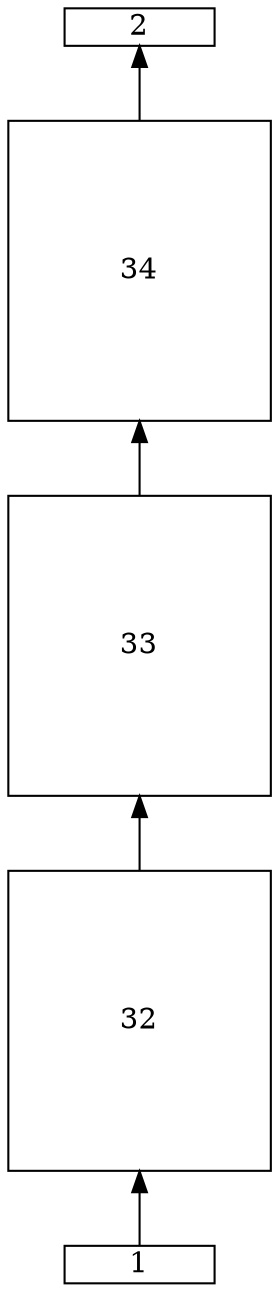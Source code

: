 digraph ap_test{
graph [splines=ortho]
rankdir=BT;
size="500, 500";
1 [shape=box fixedsize=true width=1.0 height=0.25]

2 [shape=box fixedsize=true width=1.0 height=0.25]


32[shape=box fixedsize=true width=1.75 height=2.0]
33[shape=box fixedsize=true width=1.75 height=2.0]
34[shape=box fixedsize=true width=1.75 height=2.0]

1 -> 32
34 -> 2
32 -> 33
33 -> 34
}